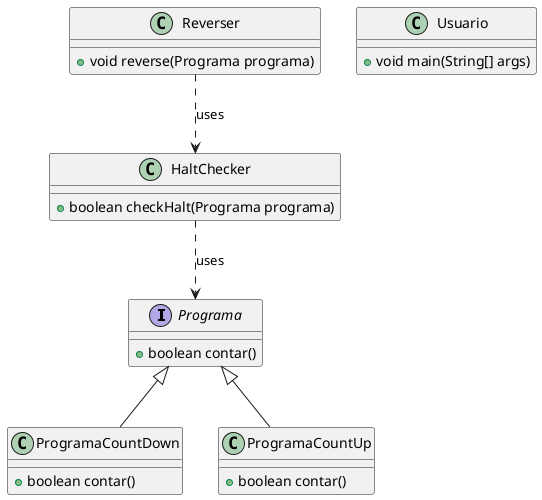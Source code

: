 @startuml

' Interfaz Programa
interface Programa {
    + boolean contar()
}

' Clase ProgramaCountDown que implementa la interfaz Programa
class ProgramaCountDown {
    + boolean contar()
}

' Clase ProgramaCountUp que implementa la interfaz Programa
class ProgramaCountUp {
    + boolean contar()
}

' Clase HaltChecker
class HaltChecker {
    + boolean checkHalt(Programa programa)
}

' Clase Reverser
class Reverser {
    + void reverse(Programa programa)
}

' Clase Usuario
class Usuario {
    + void main(String[] args)
}

' Relaciones
Programa <|-- ProgramaCountDown
Programa <|-- ProgramaCountUp
HaltChecker ..> Programa : uses
Reverser ..> HaltChecker : uses

@enduml